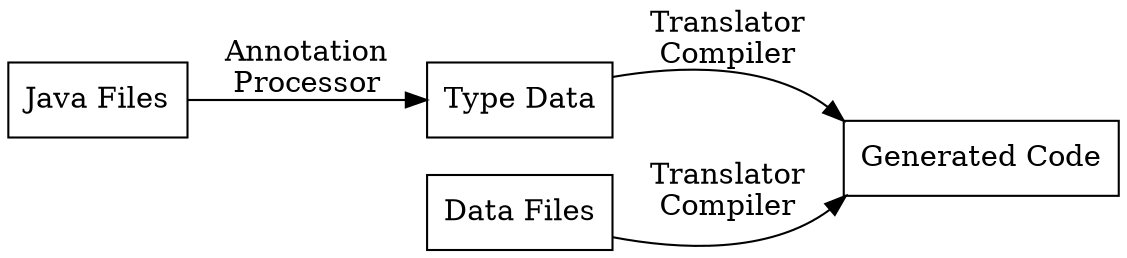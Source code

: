 digraph {
    rankdir=LR;
    node [shape=box]
    Source [label="Java Files"]
    TypeData [label="Type Data"]
    Data [label="Data Files"]
    Generated [label="Generated Code"]
    Source -> TypeData [label="Annotation\nProcessor"]
    TypeData -> Generated:nw [label="Translator\nCompiler"]
    Data -> Generated:sw [label="Translator\nCompiler"]
}

